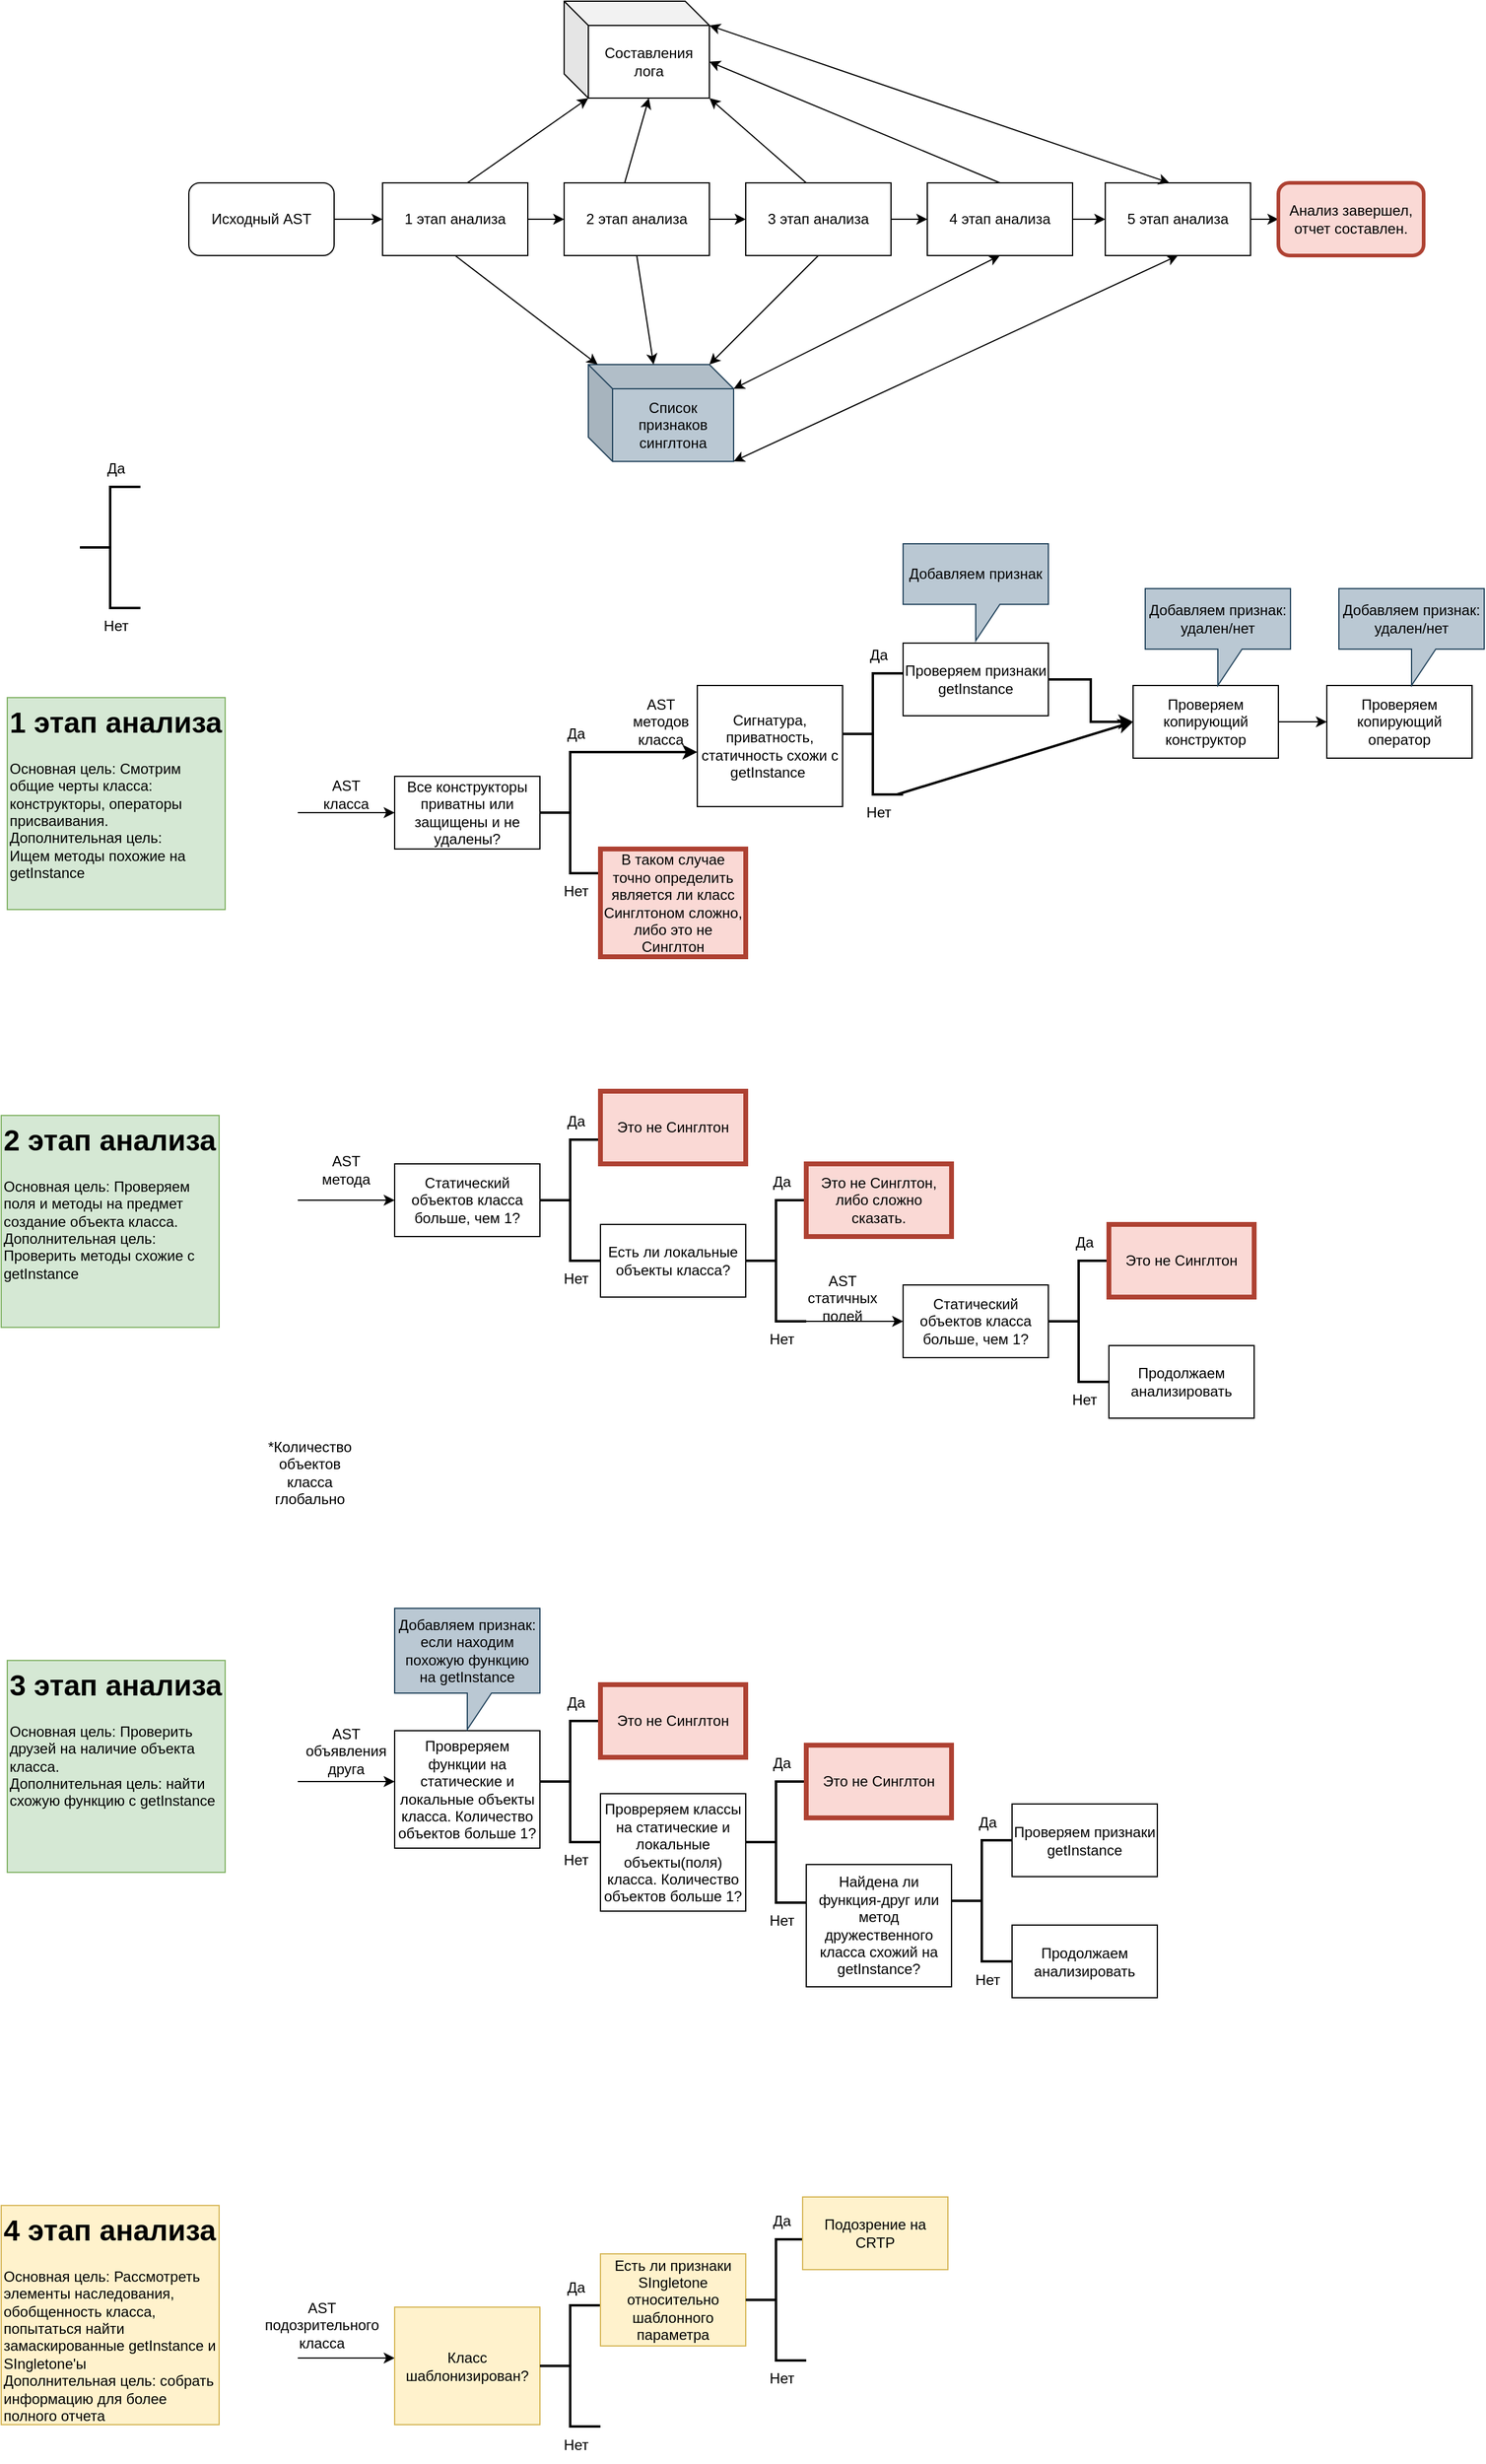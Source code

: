<mxfile version="28.2.8">
  <diagram name="Страница — 1" id="4gzEwH-x4celyBJpQ0oq">
    <mxGraphModel dx="1588" dy="661" grid="1" gridSize="10" guides="1" tooltips="1" connect="1" arrows="1" fold="1" page="0" pageScale="1" pageWidth="827" pageHeight="1169" math="0" shadow="0">
      <root>
        <mxCell id="0" />
        <mxCell id="1" parent="0" />
        <mxCell id="fUvLrTciA-M0m8CRBqld-6" value="" style="edgeStyle=orthogonalEdgeStyle;rounded=0;orthogonalLoop=1;jettySize=auto;html=1;" parent="1" source="fUvLrTciA-M0m8CRBqld-1" target="fUvLrTciA-M0m8CRBqld-2" edge="1">
          <mxGeometry relative="1" as="geometry" />
        </mxCell>
        <mxCell id="fUvLrTciA-M0m8CRBqld-1" value="Исходный AST" style="rounded=1;whiteSpace=wrap;html=1;" parent="1" vertex="1">
          <mxGeometry x="70" y="160" width="120" height="60" as="geometry" />
        </mxCell>
        <mxCell id="fUvLrTciA-M0m8CRBqld-7" value="" style="edgeStyle=orthogonalEdgeStyle;rounded=0;orthogonalLoop=1;jettySize=auto;html=1;" parent="1" source="fUvLrTciA-M0m8CRBqld-2" target="fUvLrTciA-M0m8CRBqld-3" edge="1">
          <mxGeometry relative="1" as="geometry" />
        </mxCell>
        <mxCell id="fUvLrTciA-M0m8CRBqld-2" value="1 этап анализа" style="rounded=0;whiteSpace=wrap;html=1;" parent="1" vertex="1">
          <mxGeometry x="230" y="160" width="120" height="60" as="geometry" />
        </mxCell>
        <mxCell id="fUvLrTciA-M0m8CRBqld-8" value="" style="edgeStyle=orthogonalEdgeStyle;rounded=0;orthogonalLoop=1;jettySize=auto;html=1;" parent="1" source="fUvLrTciA-M0m8CRBqld-3" target="fUvLrTciA-M0m8CRBqld-4" edge="1">
          <mxGeometry relative="1" as="geometry" />
        </mxCell>
        <mxCell id="fUvLrTciA-M0m8CRBqld-3" value="&lt;div&gt;2 этап анализа&lt;/div&gt;" style="rounded=0;whiteSpace=wrap;html=1;" parent="1" vertex="1">
          <mxGeometry x="380" y="160" width="120" height="60" as="geometry" />
        </mxCell>
        <mxCell id="fUvLrTciA-M0m8CRBqld-9" value="" style="edgeStyle=orthogonalEdgeStyle;rounded=0;orthogonalLoop=1;jettySize=auto;html=1;" parent="1" source="fUvLrTciA-M0m8CRBqld-4" target="fUvLrTciA-M0m8CRBqld-5" edge="1">
          <mxGeometry relative="1" as="geometry" />
        </mxCell>
        <mxCell id="fUvLrTciA-M0m8CRBqld-4" value="&lt;div&gt;3 этап анализа&lt;/div&gt;" style="rounded=0;whiteSpace=wrap;html=1;" parent="1" vertex="1">
          <mxGeometry x="530" y="160" width="120" height="60" as="geometry" />
        </mxCell>
        <mxCell id="fUvLrTciA-M0m8CRBqld-21" value="" style="edgeStyle=orthogonalEdgeStyle;rounded=0;orthogonalLoop=1;jettySize=auto;html=1;" parent="1" source="fUvLrTciA-M0m8CRBqld-5" target="fUvLrTciA-M0m8CRBqld-20" edge="1">
          <mxGeometry relative="1" as="geometry" />
        </mxCell>
        <mxCell id="fUvLrTciA-M0m8CRBqld-5" value="4 этап анализа" style="rounded=0;whiteSpace=wrap;html=1;" parent="1" vertex="1">
          <mxGeometry x="680" y="160" width="120" height="60" as="geometry" />
        </mxCell>
        <mxCell id="fUvLrTciA-M0m8CRBqld-10" value="Список признаков синглтона" style="shape=cube;whiteSpace=wrap;html=1;boundedLbl=1;backgroundOutline=1;darkOpacity=0.05;darkOpacity2=0.1;fillColor=#bac8d3;strokeColor=#23445d;" parent="1" vertex="1">
          <mxGeometry x="400" y="310" width="120" height="80" as="geometry" />
        </mxCell>
        <mxCell id="fUvLrTciA-M0m8CRBqld-11" value="" style="endArrow=classic;html=1;rounded=0;exitX=0.5;exitY=1;exitDx=0;exitDy=0;" parent="1" source="fUvLrTciA-M0m8CRBqld-2" target="fUvLrTciA-M0m8CRBqld-10" edge="1">
          <mxGeometry width="50" height="50" relative="1" as="geometry">
            <mxPoint x="300" y="330" as="sourcePoint" />
            <mxPoint x="350" y="280" as="targetPoint" />
          </mxGeometry>
        </mxCell>
        <mxCell id="fUvLrTciA-M0m8CRBqld-12" value="" style="endArrow=classic;html=1;rounded=0;exitX=0.5;exitY=1;exitDx=0;exitDy=0;" parent="1" source="fUvLrTciA-M0m8CRBqld-3" target="fUvLrTciA-M0m8CRBqld-10" edge="1">
          <mxGeometry width="50" height="50" relative="1" as="geometry">
            <mxPoint x="520" y="290" as="sourcePoint" />
            <mxPoint x="570" y="240" as="targetPoint" />
          </mxGeometry>
        </mxCell>
        <mxCell id="fUvLrTciA-M0m8CRBqld-13" value="" style="endArrow=classic;html=1;rounded=0;exitX=0.5;exitY=1;exitDx=0;exitDy=0;entryX=0;entryY=0;entryDx=100;entryDy=0;entryPerimeter=0;" parent="1" source="fUvLrTciA-M0m8CRBqld-4" target="fUvLrTciA-M0m8CRBqld-10" edge="1">
          <mxGeometry width="50" height="50" relative="1" as="geometry">
            <mxPoint x="560" y="310" as="sourcePoint" />
            <mxPoint x="610" y="260" as="targetPoint" />
          </mxGeometry>
        </mxCell>
        <mxCell id="fUvLrTciA-M0m8CRBqld-14" value="" style="endArrow=classic;startArrow=classic;html=1;rounded=0;entryX=0.5;entryY=1;entryDx=0;entryDy=0;exitX=0;exitY=0;exitDx=120;exitDy=20;exitPerimeter=0;" parent="1" source="fUvLrTciA-M0m8CRBqld-10" target="fUvLrTciA-M0m8CRBqld-5" edge="1">
          <mxGeometry width="50" height="50" relative="1" as="geometry">
            <mxPoint x="600" y="360" as="sourcePoint" />
            <mxPoint x="650" y="310" as="targetPoint" />
          </mxGeometry>
        </mxCell>
        <mxCell id="fUvLrTciA-M0m8CRBqld-15" value="Составления лога" style="shape=cube;whiteSpace=wrap;html=1;boundedLbl=1;backgroundOutline=1;darkOpacity=0.05;darkOpacity2=0.1;" parent="1" vertex="1">
          <mxGeometry x="380" y="10" width="120" height="80" as="geometry" />
        </mxCell>
        <mxCell id="fUvLrTciA-M0m8CRBqld-16" value="" style="endArrow=classic;html=1;rounded=0;entryX=0;entryY=0;entryDx=20;entryDy=80;entryPerimeter=0;" parent="1" target="fUvLrTciA-M0m8CRBqld-15" edge="1">
          <mxGeometry width="50" height="50" relative="1" as="geometry">
            <mxPoint x="300" y="160" as="sourcePoint" />
            <mxPoint x="350" y="110" as="targetPoint" />
          </mxGeometry>
        </mxCell>
        <mxCell id="fUvLrTciA-M0m8CRBqld-17" value="" style="endArrow=classic;html=1;rounded=0;entryX=0;entryY=0;entryDx=70;entryDy=80;entryPerimeter=0;" parent="1" target="fUvLrTciA-M0m8CRBqld-15" edge="1">
          <mxGeometry width="50" height="50" relative="1" as="geometry">
            <mxPoint x="430" y="160" as="sourcePoint" />
            <mxPoint x="530" y="90" as="targetPoint" />
          </mxGeometry>
        </mxCell>
        <mxCell id="fUvLrTciA-M0m8CRBqld-18" value="" style="endArrow=classic;html=1;rounded=0;entryX=1;entryY=1;entryDx=0;entryDy=0;entryPerimeter=0;" parent="1" target="fUvLrTciA-M0m8CRBqld-15" edge="1">
          <mxGeometry width="50" height="50" relative="1" as="geometry">
            <mxPoint x="580" y="160" as="sourcePoint" />
            <mxPoint x="600" y="90" as="targetPoint" />
          </mxGeometry>
        </mxCell>
        <mxCell id="fUvLrTciA-M0m8CRBqld-19" value="" style="endArrow=classic;html=1;rounded=0;entryX=0;entryY=0;entryDx=120;entryDy=50;entryPerimeter=0;" parent="1" target="fUvLrTciA-M0m8CRBqld-15" edge="1">
          <mxGeometry width="50" height="50" relative="1" as="geometry">
            <mxPoint x="740" y="160" as="sourcePoint" />
            <mxPoint x="760" y="90" as="targetPoint" />
          </mxGeometry>
        </mxCell>
        <mxCell id="SbZpYfy8iU4GfchqcEHP-36" value="" style="edgeStyle=orthogonalEdgeStyle;rounded=0;orthogonalLoop=1;jettySize=auto;html=1;" parent="1" source="fUvLrTciA-M0m8CRBqld-20" target="SbZpYfy8iU4GfchqcEHP-35" edge="1">
          <mxGeometry relative="1" as="geometry" />
        </mxCell>
        <mxCell id="fUvLrTciA-M0m8CRBqld-20" value="5 этап анализа" style="rounded=0;whiteSpace=wrap;html=1;" parent="1" vertex="1">
          <mxGeometry x="827" y="160" width="120" height="60" as="geometry" />
        </mxCell>
        <mxCell id="fUvLrTciA-M0m8CRBqld-22" value="" style="endArrow=classic;startArrow=classic;html=1;rounded=0;entryX=0;entryY=0;entryDx=120;entryDy=20;entryPerimeter=0;" parent="1" target="fUvLrTciA-M0m8CRBqld-15" edge="1">
          <mxGeometry width="50" height="50" relative="1" as="geometry">
            <mxPoint x="880" y="160" as="sourcePoint" />
            <mxPoint x="930" y="110" as="targetPoint" />
          </mxGeometry>
        </mxCell>
        <mxCell id="fUvLrTciA-M0m8CRBqld-23" value="" style="endArrow=classic;startArrow=classic;html=1;rounded=0;exitX=1;exitY=1;exitDx=0;exitDy=0;exitPerimeter=0;entryX=0.5;entryY=1;entryDx=0;entryDy=0;" parent="1" source="fUvLrTciA-M0m8CRBqld-10" target="fUvLrTciA-M0m8CRBqld-20" edge="1">
          <mxGeometry width="50" height="50" relative="1" as="geometry">
            <mxPoint x="630" y="380" as="sourcePoint" />
            <mxPoint x="680" y="330" as="targetPoint" />
          </mxGeometry>
        </mxCell>
        <mxCell id="fUvLrTciA-M0m8CRBqld-26" value="&lt;h1 style=&quot;margin-top: 0px;&quot;&gt;1 этап анализа&lt;/h1&gt;&lt;div&gt;Основная цель: Смотрим общие черты класса: конструкторы, операторы присваивания. &lt;br&gt;&lt;/div&gt;&lt;div&gt;Дополнительная цель:&lt;/div&gt;&lt;div&gt;Ищем методы похожие на getInstance&lt;/div&gt;" style="text;html=1;whiteSpace=wrap;overflow=hidden;rounded=0;fillColor=#d5e8d4;strokeColor=#82b366;" parent="1" vertex="1">
          <mxGeometry x="-80" y="585" width="180" height="175" as="geometry" />
        </mxCell>
        <mxCell id="fUvLrTciA-M0m8CRBqld-27" value="" style="endArrow=classic;html=1;rounded=0;" parent="1" edge="1">
          <mxGeometry width="50" height="50" relative="1" as="geometry">
            <mxPoint x="160" y="680" as="sourcePoint" />
            <mxPoint x="240" y="680" as="targetPoint" />
          </mxGeometry>
        </mxCell>
        <mxCell id="fUvLrTciA-M0m8CRBqld-28" value="AST класса" style="text;html=1;align=center;verticalAlign=middle;whiteSpace=wrap;rounded=0;" parent="1" vertex="1">
          <mxGeometry x="170" y="650" width="60" height="30" as="geometry" />
        </mxCell>
        <mxCell id="fUvLrTciA-M0m8CRBqld-29" value="" style="strokeWidth=2;html=1;shape=mxgraph.flowchart.annotation_2;align=left;labelPosition=right;pointerEvents=1;" parent="1" vertex="1">
          <mxGeometry x="-20" y="411" width="50" height="100" as="geometry" />
        </mxCell>
        <mxCell id="fUvLrTciA-M0m8CRBqld-30" value="Все конструкторы приватны или защищены и не удалены?" style="rounded=0;whiteSpace=wrap;html=1;" parent="1" vertex="1">
          <mxGeometry x="240" y="650" width="120" height="60" as="geometry" />
        </mxCell>
        <mxCell id="fUvLrTciA-M0m8CRBqld-31" value="Да" style="text;html=1;align=center;verticalAlign=middle;whiteSpace=wrap;rounded=0;" parent="1" vertex="1">
          <mxGeometry x="-20" y="381" width="60" height="30" as="geometry" />
        </mxCell>
        <mxCell id="fUvLrTciA-M0m8CRBqld-32" value="Нет" style="text;html=1;align=center;verticalAlign=middle;whiteSpace=wrap;rounded=0;" parent="1" vertex="1">
          <mxGeometry x="-20" y="511" width="60" height="30" as="geometry" />
        </mxCell>
        <mxCell id="fUvLrTciA-M0m8CRBqld-37" value="" style="strokeWidth=2;html=1;shape=mxgraph.flowchart.annotation_2;align=left;labelPosition=right;pointerEvents=1;" parent="1" vertex="1">
          <mxGeometry x="360" y="630" width="50" height="100" as="geometry" />
        </mxCell>
        <mxCell id="fUvLrTciA-M0m8CRBqld-38" value="Да" style="text;html=1;align=center;verticalAlign=middle;whiteSpace=wrap;rounded=0;" parent="1" vertex="1">
          <mxGeometry x="360" y="600" width="60" height="30" as="geometry" />
        </mxCell>
        <mxCell id="fUvLrTciA-M0m8CRBqld-39" value="Нет" style="text;html=1;align=center;verticalAlign=middle;whiteSpace=wrap;rounded=0;" parent="1" vertex="1">
          <mxGeometry x="360" y="730" width="60" height="30" as="geometry" />
        </mxCell>
        <mxCell id="fUvLrTciA-M0m8CRBqld-40" value="&lt;div&gt;В таком случае точно определить является ли класс Синглтоном сложно, либо это не Синглтон&lt;/div&gt;" style="rounded=0;whiteSpace=wrap;html=1;strokeWidth=4;fillColor=#fad9d5;strokeColor=#ae4132;" parent="1" vertex="1">
          <mxGeometry x="410" y="710" width="120" height="89" as="geometry" />
        </mxCell>
        <mxCell id="fUvLrTciA-M0m8CRBqld-42" value="" style="endArrow=classic;html=1;rounded=0;strokeWidth=2;" parent="1" edge="1">
          <mxGeometry width="50" height="50" relative="1" as="geometry">
            <mxPoint x="400" y="630" as="sourcePoint" />
            <mxPoint x="490" y="630" as="targetPoint" />
          </mxGeometry>
        </mxCell>
        <mxCell id="fUvLrTciA-M0m8CRBqld-43" value="AST методов класса" style="text;html=1;align=center;verticalAlign=middle;whiteSpace=wrap;rounded=0;" parent="1" vertex="1">
          <mxGeometry x="430" y="590" width="60" height="30" as="geometry" />
        </mxCell>
        <mxCell id="fUvLrTciA-M0m8CRBqld-44" value="Сигнатура, приватность, статичность схожи с getInstance&amp;nbsp;" style="rounded=0;whiteSpace=wrap;html=1;" parent="1" vertex="1">
          <mxGeometry x="490" y="575" width="120" height="100" as="geometry" />
        </mxCell>
        <mxCell id="fUvLrTciA-M0m8CRBqld-45" value="" style="strokeWidth=2;html=1;shape=mxgraph.flowchart.annotation_2;align=left;labelPosition=right;pointerEvents=1;" parent="1" vertex="1">
          <mxGeometry x="610" y="565" width="50" height="100" as="geometry" />
        </mxCell>
        <mxCell id="fUvLrTciA-M0m8CRBqld-46" value="Да" style="text;html=1;align=center;verticalAlign=middle;whiteSpace=wrap;rounded=0;" parent="1" vertex="1">
          <mxGeometry x="610" y="535" width="60" height="30" as="geometry" />
        </mxCell>
        <mxCell id="fUvLrTciA-M0m8CRBqld-47" value="Нет" style="text;html=1;align=center;verticalAlign=middle;whiteSpace=wrap;rounded=0;" parent="1" vertex="1">
          <mxGeometry x="610" y="665" width="60" height="30" as="geometry" />
        </mxCell>
        <mxCell id="SbZpYfy8iU4GfchqcEHP-4" value="" style="edgeStyle=orthogonalEdgeStyle;rounded=0;orthogonalLoop=1;jettySize=auto;html=1;strokeWidth=2;" parent="1" source="SbZpYfy8iU4GfchqcEHP-1" target="SbZpYfy8iU4GfchqcEHP-2" edge="1">
          <mxGeometry relative="1" as="geometry" />
        </mxCell>
        <mxCell id="SbZpYfy8iU4GfchqcEHP-1" value="Проверяем признаки getInstance" style="rounded=0;whiteSpace=wrap;html=1;" parent="1" vertex="1">
          <mxGeometry x="660" y="540" width="120" height="60" as="geometry" />
        </mxCell>
        <mxCell id="SbZpYfy8iU4GfchqcEHP-2" value="Проверяем копирующий конструктор" style="rounded=0;whiteSpace=wrap;html=1;" parent="1" vertex="1">
          <mxGeometry x="850" y="575" width="120" height="60" as="geometry" />
        </mxCell>
        <mxCell id="SbZpYfy8iU4GfchqcEHP-3" value="Добавляем признак" style="shape=callout;whiteSpace=wrap;html=1;perimeter=calloutPerimeter;fillColor=#bac8d3;strokeColor=#23445d;" parent="1" vertex="1">
          <mxGeometry x="660" y="458" width="120" height="80" as="geometry" />
        </mxCell>
        <mxCell id="SbZpYfy8iU4GfchqcEHP-6" value="" style="endArrow=classic;html=1;rounded=0;exitX=0.75;exitY=0;exitDx=0;exitDy=0;entryX=0;entryY=0.5;entryDx=0;entryDy=0;strokeWidth=2;" parent="1" source="fUvLrTciA-M0m8CRBqld-47" target="SbZpYfy8iU4GfchqcEHP-2" edge="1">
          <mxGeometry width="50" height="50" relative="1" as="geometry">
            <mxPoint x="660" y="665" as="sourcePoint" />
            <mxPoint x="730.711" y="615" as="targetPoint" />
          </mxGeometry>
        </mxCell>
        <mxCell id="SbZpYfy8iU4GfchqcEHP-7" value="&lt;div&gt;Добавляем признак:&lt;/div&gt;&lt;div&gt;удален/нет&lt;/div&gt;" style="shape=callout;whiteSpace=wrap;html=1;perimeter=calloutPerimeter;fillColor=#bac8d3;strokeColor=#23445d;" parent="1" vertex="1">
          <mxGeometry x="860" y="495" width="120" height="80" as="geometry" />
        </mxCell>
        <mxCell id="SbZpYfy8iU4GfchqcEHP-9" value="Проверяем копирующий оператор" style="rounded=0;whiteSpace=wrap;html=1;" parent="1" vertex="1">
          <mxGeometry x="1010" y="575" width="120" height="60" as="geometry" />
        </mxCell>
        <mxCell id="SbZpYfy8iU4GfchqcEHP-10" value="&lt;div&gt;Добавляем признак:&lt;/div&gt;&lt;div&gt;удален/нет&lt;/div&gt;" style="shape=callout;whiteSpace=wrap;html=1;perimeter=calloutPerimeter;fillColor=#bac8d3;strokeColor=#23445d;" parent="1" vertex="1">
          <mxGeometry x="1020" y="495" width="120" height="80" as="geometry" />
        </mxCell>
        <mxCell id="SbZpYfy8iU4GfchqcEHP-13" value="&lt;h1 style=&quot;margin-top: 0px;&quot;&gt;2 этап анализа&lt;/h1&gt;&lt;div&gt;Основная цель: Проверяем поля и методы на предмет создание объекта класса.&lt;/div&gt;&lt;div&gt;Дополнительная цель: Проверить методы схожие с getInstance&lt;/div&gt;&lt;div&gt;&lt;br&gt;&lt;/div&gt;" style="text;html=1;whiteSpace=wrap;overflow=hidden;rounded=0;fillColor=#d5e8d4;strokeColor=#82b366;" parent="1" vertex="1">
          <mxGeometry x="-85" y="930" width="180" height="175" as="geometry" />
        </mxCell>
        <mxCell id="SbZpYfy8iU4GfchqcEHP-14" value="" style="endArrow=classic;html=1;rounded=0;" parent="1" edge="1">
          <mxGeometry width="50" height="50" relative="1" as="geometry">
            <mxPoint x="160" y="1000" as="sourcePoint" />
            <mxPoint x="240" y="1000" as="targetPoint" />
          </mxGeometry>
        </mxCell>
        <mxCell id="SbZpYfy8iU4GfchqcEHP-15" value="AST метода" style="text;html=1;align=center;verticalAlign=middle;whiteSpace=wrap;rounded=0;" parent="1" vertex="1">
          <mxGeometry x="170" y="960" width="60" height="30" as="geometry" />
        </mxCell>
        <mxCell id="SbZpYfy8iU4GfchqcEHP-16" value="Статический объектов класса больше, чем 1?" style="rounded=0;whiteSpace=wrap;html=1;" parent="1" vertex="1">
          <mxGeometry x="240" y="970" width="120" height="60" as="geometry" />
        </mxCell>
        <mxCell id="SbZpYfy8iU4GfchqcEHP-17" value="" style="strokeWidth=2;html=1;shape=mxgraph.flowchart.annotation_2;align=left;labelPosition=right;pointerEvents=1;" parent="1" vertex="1">
          <mxGeometry x="360" y="950" width="50" height="100" as="geometry" />
        </mxCell>
        <mxCell id="SbZpYfy8iU4GfchqcEHP-18" value="Да" style="text;html=1;align=center;verticalAlign=middle;whiteSpace=wrap;rounded=0;" parent="1" vertex="1">
          <mxGeometry x="360" y="920" width="60" height="30" as="geometry" />
        </mxCell>
        <mxCell id="SbZpYfy8iU4GfchqcEHP-19" value="Нет" style="text;html=1;align=center;verticalAlign=middle;whiteSpace=wrap;rounded=0;" parent="1" vertex="1">
          <mxGeometry x="360" y="1050" width="60" height="30" as="geometry" />
        </mxCell>
        <mxCell id="SbZpYfy8iU4GfchqcEHP-20" value="Это не Синглтон" style="rounded=0;whiteSpace=wrap;html=1;strokeWidth=4;fillColor=#fad9d5;strokeColor=#ae4132;" parent="1" vertex="1">
          <mxGeometry x="410" y="910" width="120" height="60" as="geometry" />
        </mxCell>
        <mxCell id="SbZpYfy8iU4GfchqcEHP-21" value="Есть ли локальные объекты класса?" style="rounded=0;whiteSpace=wrap;html=1;" parent="1" vertex="1">
          <mxGeometry x="410" y="1020" width="120" height="60" as="geometry" />
        </mxCell>
        <mxCell id="SbZpYfy8iU4GfchqcEHP-22" value="" style="strokeWidth=2;html=1;shape=mxgraph.flowchart.annotation_2;align=left;labelPosition=right;pointerEvents=1;" parent="1" vertex="1">
          <mxGeometry x="530" y="1000" width="50" height="100" as="geometry" />
        </mxCell>
        <mxCell id="SbZpYfy8iU4GfchqcEHP-23" value="Да" style="text;html=1;align=center;verticalAlign=middle;whiteSpace=wrap;rounded=0;" parent="1" vertex="1">
          <mxGeometry x="530" y="970" width="60" height="30" as="geometry" />
        </mxCell>
        <mxCell id="SbZpYfy8iU4GfchqcEHP-24" value="Нет" style="text;html=1;align=center;verticalAlign=middle;whiteSpace=wrap;rounded=0;" parent="1" vertex="1">
          <mxGeometry x="530" y="1100" width="60" height="30" as="geometry" />
        </mxCell>
        <mxCell id="SbZpYfy8iU4GfchqcEHP-25" value="Это не Синглтон, либо сложно сказать." style="rounded=0;whiteSpace=wrap;html=1;strokeWidth=4;fillColor=#fad9d5;strokeColor=#ae4132;" parent="1" vertex="1">
          <mxGeometry x="580" y="970" width="120" height="60" as="geometry" />
        </mxCell>
        <mxCell id="SbZpYfy8iU4GfchqcEHP-26" value="" style="endArrow=classic;html=1;rounded=0;" parent="1" edge="1">
          <mxGeometry width="50" height="50" relative="1" as="geometry">
            <mxPoint x="580" y="1100" as="sourcePoint" />
            <mxPoint x="660" y="1100" as="targetPoint" />
          </mxGeometry>
        </mxCell>
        <mxCell id="SbZpYfy8iU4GfchqcEHP-27" value="AST статичных полей" style="text;html=1;align=center;verticalAlign=middle;whiteSpace=wrap;rounded=0;" parent="1" vertex="1">
          <mxGeometry x="580" y="1066" width="60" height="30" as="geometry" />
        </mxCell>
        <mxCell id="SbZpYfy8iU4GfchqcEHP-28" value="Статический объектов класса больше, чем 1?" style="rounded=0;whiteSpace=wrap;html=1;" parent="1" vertex="1">
          <mxGeometry x="660" y="1070" width="120" height="60" as="geometry" />
        </mxCell>
        <mxCell id="SbZpYfy8iU4GfchqcEHP-29" value="" style="strokeWidth=2;html=1;shape=mxgraph.flowchart.annotation_2;align=left;labelPosition=right;pointerEvents=1;" parent="1" vertex="1">
          <mxGeometry x="780" y="1050" width="50" height="100" as="geometry" />
        </mxCell>
        <mxCell id="SbZpYfy8iU4GfchqcEHP-30" value="Да" style="text;html=1;align=center;verticalAlign=middle;whiteSpace=wrap;rounded=0;" parent="1" vertex="1">
          <mxGeometry x="780" y="1020" width="60" height="30" as="geometry" />
        </mxCell>
        <mxCell id="SbZpYfy8iU4GfchqcEHP-31" value="Нет" style="text;html=1;align=center;verticalAlign=middle;whiteSpace=wrap;rounded=0;" parent="1" vertex="1">
          <mxGeometry x="780" y="1150" width="60" height="30" as="geometry" />
        </mxCell>
        <mxCell id="SbZpYfy8iU4GfchqcEHP-33" value="Это не Синглтон" style="rounded=0;whiteSpace=wrap;html=1;strokeWidth=4;fillColor=#fad9d5;strokeColor=#ae4132;" parent="1" vertex="1">
          <mxGeometry x="830" y="1020" width="120" height="60" as="geometry" />
        </mxCell>
        <mxCell id="SbZpYfy8iU4GfchqcEHP-35" value="Анализ завершел, отчет составлен." style="rounded=1;whiteSpace=wrap;html=1;fillColor=#fad9d5;strokeColor=#ae4132;strokeWidth=3;" parent="1" vertex="1">
          <mxGeometry x="970" y="160" width="120" height="60" as="geometry" />
        </mxCell>
        <mxCell id="SbZpYfy8iU4GfchqcEHP-37" value="&lt;h1 style=&quot;margin-top: 0px;&quot;&gt;3 этап анализа&lt;/h1&gt;&lt;div&gt;Основная цель: Проверить друзей на наличие объекта класса.&lt;/div&gt;&lt;div&gt;Дополнительная цель: найти схожую функцию с getInstance&lt;/div&gt;&lt;div&gt;&lt;br&gt;&lt;/div&gt;" style="text;html=1;whiteSpace=wrap;overflow=hidden;rounded=0;fillColor=#d5e8d4;strokeColor=#82b366;" parent="1" vertex="1">
          <mxGeometry x="-80" y="1380" width="180" height="175" as="geometry" />
        </mxCell>
        <mxCell id="SbZpYfy8iU4GfchqcEHP-38" value="" style="endArrow=classic;html=1;rounded=0;" parent="1" edge="1">
          <mxGeometry width="50" height="50" relative="1" as="geometry">
            <mxPoint x="160" y="1480" as="sourcePoint" />
            <mxPoint x="240" y="1480" as="targetPoint" />
          </mxGeometry>
        </mxCell>
        <mxCell id="SbZpYfy8iU4GfchqcEHP-39" value="AST объявления друга" style="text;html=1;align=center;verticalAlign=middle;whiteSpace=wrap;rounded=0;" parent="1" vertex="1">
          <mxGeometry x="170" y="1440" width="60" height="30" as="geometry" />
        </mxCell>
        <mxCell id="SbZpYfy8iU4GfchqcEHP-40" value="Провреряем функции на статические и локальные объекты класса. Количество объектов больше 1?" style="rounded=0;whiteSpace=wrap;html=1;" parent="1" vertex="1">
          <mxGeometry x="240" y="1438" width="120" height="97" as="geometry" />
        </mxCell>
        <mxCell id="SbZpYfy8iU4GfchqcEHP-41" value="" style="strokeWidth=2;html=1;shape=mxgraph.flowchart.annotation_2;align=left;labelPosition=right;pointerEvents=1;" parent="1" vertex="1">
          <mxGeometry x="360" y="1430" width="50" height="100" as="geometry" />
        </mxCell>
        <mxCell id="SbZpYfy8iU4GfchqcEHP-42" value="Да" style="text;html=1;align=center;verticalAlign=middle;whiteSpace=wrap;rounded=0;" parent="1" vertex="1">
          <mxGeometry x="360" y="1400" width="60" height="30" as="geometry" />
        </mxCell>
        <mxCell id="SbZpYfy8iU4GfchqcEHP-43" value="Нет" style="text;html=1;align=center;verticalAlign=middle;whiteSpace=wrap;rounded=0;" parent="1" vertex="1">
          <mxGeometry x="360" y="1530" width="60" height="30" as="geometry" />
        </mxCell>
        <mxCell id="SbZpYfy8iU4GfchqcEHP-44" value="Это не Синглтон" style="rounded=0;whiteSpace=wrap;html=1;strokeWidth=4;fillColor=#fad9d5;strokeColor=#ae4132;" parent="1" vertex="1">
          <mxGeometry x="410" y="1400" width="120" height="60" as="geometry" />
        </mxCell>
        <mxCell id="SbZpYfy8iU4GfchqcEHP-45" value="Провреряем классы на статические и локальные объекты(поля) класса. Количество объектов больше 1?" style="rounded=0;whiteSpace=wrap;html=1;" parent="1" vertex="1">
          <mxGeometry x="410" y="1490" width="120" height="97" as="geometry" />
        </mxCell>
        <mxCell id="SbZpYfy8iU4GfchqcEHP-46" value="" style="strokeWidth=2;html=1;shape=mxgraph.flowchart.annotation_2;align=left;labelPosition=right;pointerEvents=1;" parent="1" vertex="1">
          <mxGeometry x="530" y="1480" width="50" height="100" as="geometry" />
        </mxCell>
        <mxCell id="SbZpYfy8iU4GfchqcEHP-47" value="Да" style="text;html=1;align=center;verticalAlign=middle;whiteSpace=wrap;rounded=0;" parent="1" vertex="1">
          <mxGeometry x="530" y="1450" width="60" height="30" as="geometry" />
        </mxCell>
        <mxCell id="SbZpYfy8iU4GfchqcEHP-48" value="Нет" style="text;html=1;align=center;verticalAlign=middle;whiteSpace=wrap;rounded=0;" parent="1" vertex="1">
          <mxGeometry x="530" y="1580" width="60" height="30" as="geometry" />
        </mxCell>
        <mxCell id="SbZpYfy8iU4GfchqcEHP-49" value="Это не Синглтон" style="rounded=0;whiteSpace=wrap;html=1;strokeWidth=4;fillColor=#fad9d5;strokeColor=#ae4132;" parent="1" vertex="1">
          <mxGeometry x="580" y="1450" width="120" height="60" as="geometry" />
        </mxCell>
        <mxCell id="SbZpYfy8iU4GfchqcEHP-50" value="*Количество объектов класса глобально" style="text;html=1;align=center;verticalAlign=middle;whiteSpace=wrap;rounded=0;" parent="1" vertex="1">
          <mxGeometry x="140" y="1210" width="60" height="30" as="geometry" />
        </mxCell>
        <mxCell id="SbZpYfy8iU4GfchqcEHP-51" value="Найдена ли функция-друг или метод дружественного класса схожий на getInstance?" style="rounded=0;whiteSpace=wrap;html=1;" parent="1" vertex="1">
          <mxGeometry x="580" y="1548.5" width="120" height="101" as="geometry" />
        </mxCell>
        <mxCell id="SbZpYfy8iU4GfchqcEHP-52" value="&lt;div&gt;Добавляем признак:&lt;/div&gt;&lt;div&gt;если находим похожую функцию на getInstance&lt;/div&gt;" style="shape=callout;whiteSpace=wrap;html=1;perimeter=calloutPerimeter;fillColor=#bac8d3;strokeColor=#23445d;" parent="1" vertex="1">
          <mxGeometry x="240" y="1337" width="120" height="100" as="geometry" />
        </mxCell>
        <mxCell id="SbZpYfy8iU4GfchqcEHP-53" value="" style="strokeWidth=2;html=1;shape=mxgraph.flowchart.annotation_2;align=left;labelPosition=right;pointerEvents=1;" parent="1" vertex="1">
          <mxGeometry x="700" y="1528.5" width="50" height="100" as="geometry" />
        </mxCell>
        <mxCell id="SbZpYfy8iU4GfchqcEHP-54" value="Да" style="text;html=1;align=center;verticalAlign=middle;whiteSpace=wrap;rounded=0;" parent="1" vertex="1">
          <mxGeometry x="700" y="1498.5" width="60" height="30" as="geometry" />
        </mxCell>
        <mxCell id="SbZpYfy8iU4GfchqcEHP-55" value="Нет" style="text;html=1;align=center;verticalAlign=middle;whiteSpace=wrap;rounded=0;" parent="1" vertex="1">
          <mxGeometry x="700" y="1628.5" width="60" height="30" as="geometry" />
        </mxCell>
        <mxCell id="SbZpYfy8iU4GfchqcEHP-56" value="Проверяем признаки getInstance" style="rounded=0;whiteSpace=wrap;html=1;" parent="1" vertex="1">
          <mxGeometry x="750" y="1498.5" width="120" height="60" as="geometry" />
        </mxCell>
        <mxCell id="piuhwEUwTsL03-6AZ8m6-1" value="&lt;h1 style=&quot;margin-top: 0px;&quot;&gt;4 этап анализа&lt;/h1&gt;&lt;div&gt;Основная цель: Рассмотреть элементы наследования, обобщенность класса, попытаться найти замаскированные getInstance и SIngletone&#39;ы&lt;/div&gt;&lt;div&gt;Дополнительная цель: собрать информацию для более полного отчета&lt;/div&gt;&lt;div&gt;&lt;br&gt;&lt;/div&gt;" style="text;html=1;whiteSpace=wrap;overflow=hidden;rounded=0;fillColor=#fff2cc;strokeColor=#d6b656;" parent="1" vertex="1">
          <mxGeometry x="-85" y="1830" width="180" height="181" as="geometry" />
        </mxCell>
        <mxCell id="QHx7-mU7PCQxi-qtKia_-2" value="" style="endArrow=classic;html=1;rounded=0;" parent="1" edge="1">
          <mxGeometry width="50" height="50" relative="1" as="geometry">
            <mxPoint x="160" y="1956" as="sourcePoint" />
            <mxPoint x="240" y="1956" as="targetPoint" />
          </mxGeometry>
        </mxCell>
        <mxCell id="QHx7-mU7PCQxi-qtKia_-3" value="AST подозрительного класса" style="text;html=1;align=center;verticalAlign=middle;whiteSpace=wrap;rounded=0;" parent="1" vertex="1">
          <mxGeometry x="150" y="1914" width="60" height="30" as="geometry" />
        </mxCell>
        <mxCell id="QHx7-mU7PCQxi-qtKia_-4" value="Класс шаблонизирован?" style="rounded=0;whiteSpace=wrap;html=1;fillColor=#fff2cc;strokeColor=#d6b656;" parent="1" vertex="1">
          <mxGeometry x="240" y="1914" width="120" height="97" as="geometry" />
        </mxCell>
        <mxCell id="QHx7-mU7PCQxi-qtKia_-6" value="" style="strokeWidth=2;html=1;shape=mxgraph.flowchart.annotation_2;align=left;labelPosition=right;pointerEvents=1;" parent="1" vertex="1">
          <mxGeometry x="360" y="1912.5" width="50" height="100" as="geometry" />
        </mxCell>
        <mxCell id="QHx7-mU7PCQxi-qtKia_-7" value="Да" style="text;html=1;align=center;verticalAlign=middle;whiteSpace=wrap;rounded=0;" parent="1" vertex="1">
          <mxGeometry x="360" y="1882.5" width="60" height="30" as="geometry" />
        </mxCell>
        <mxCell id="QHx7-mU7PCQxi-qtKia_-8" value="Нет" style="text;html=1;align=center;verticalAlign=middle;whiteSpace=wrap;rounded=0;" parent="1" vertex="1">
          <mxGeometry x="360" y="2012.5" width="60" height="30" as="geometry" />
        </mxCell>
        <mxCell id="QHx7-mU7PCQxi-qtKia_-9" value="Есть ли признаки SIngletone относительно шаблонного параметра" style="rounded=0;whiteSpace=wrap;html=1;fillColor=#fff2cc;strokeColor=#d6b656;" parent="1" vertex="1">
          <mxGeometry x="410" y="1870" width="120" height="76" as="geometry" />
        </mxCell>
        <mxCell id="QHx7-mU7PCQxi-qtKia_-11" value="Продолжаем анализировать" style="rounded=0;whiteSpace=wrap;html=1;" parent="1" vertex="1">
          <mxGeometry x="830" y="1120" width="120" height="60" as="geometry" />
        </mxCell>
        <mxCell id="QHx7-mU7PCQxi-qtKia_-12" value="Продолжаем анализировать" style="rounded=0;whiteSpace=wrap;html=1;" parent="1" vertex="1">
          <mxGeometry x="750" y="1598.5" width="120" height="60" as="geometry" />
        </mxCell>
        <mxCell id="QHx7-mU7PCQxi-qtKia_-13" value="" style="strokeWidth=2;html=1;shape=mxgraph.flowchart.annotation_2;align=left;labelPosition=right;pointerEvents=1;" parent="1" vertex="1">
          <mxGeometry x="530" y="1858" width="50" height="100" as="geometry" />
        </mxCell>
        <mxCell id="QHx7-mU7PCQxi-qtKia_-14" value="Да" style="text;html=1;align=center;verticalAlign=middle;whiteSpace=wrap;rounded=0;" parent="1" vertex="1">
          <mxGeometry x="530" y="1828" width="60" height="30" as="geometry" />
        </mxCell>
        <mxCell id="QHx7-mU7PCQxi-qtKia_-15" value="Нет" style="text;html=1;align=center;verticalAlign=middle;whiteSpace=wrap;rounded=0;" parent="1" vertex="1">
          <mxGeometry x="530" y="1958" width="60" height="30" as="geometry" />
        </mxCell>
        <mxCell id="QHx7-mU7PCQxi-qtKia_-16" value="Подозрение на CRTP" style="rounded=0;whiteSpace=wrap;html=1;fillColor=#fff2cc;strokeColor=#d6b656;" parent="1" vertex="1">
          <mxGeometry x="577" y="1823" width="120" height="60" as="geometry" />
        </mxCell>
        <mxCell id="timmAei_RjVc9Q7vpIel-2" value="" style="endArrow=classic;html=1;rounded=0;entryX=0;entryY=0.5;entryDx=0;entryDy=0;exitX=1;exitY=0.5;exitDx=0;exitDy=0;" parent="1" source="SbZpYfy8iU4GfchqcEHP-2" target="SbZpYfy8iU4GfchqcEHP-9" edge="1">
          <mxGeometry width="50" height="50" relative="1" as="geometry">
            <mxPoint x="970" y="610" as="sourcePoint" />
            <mxPoint x="1020" y="560" as="targetPoint" />
          </mxGeometry>
        </mxCell>
      </root>
    </mxGraphModel>
  </diagram>
</mxfile>
